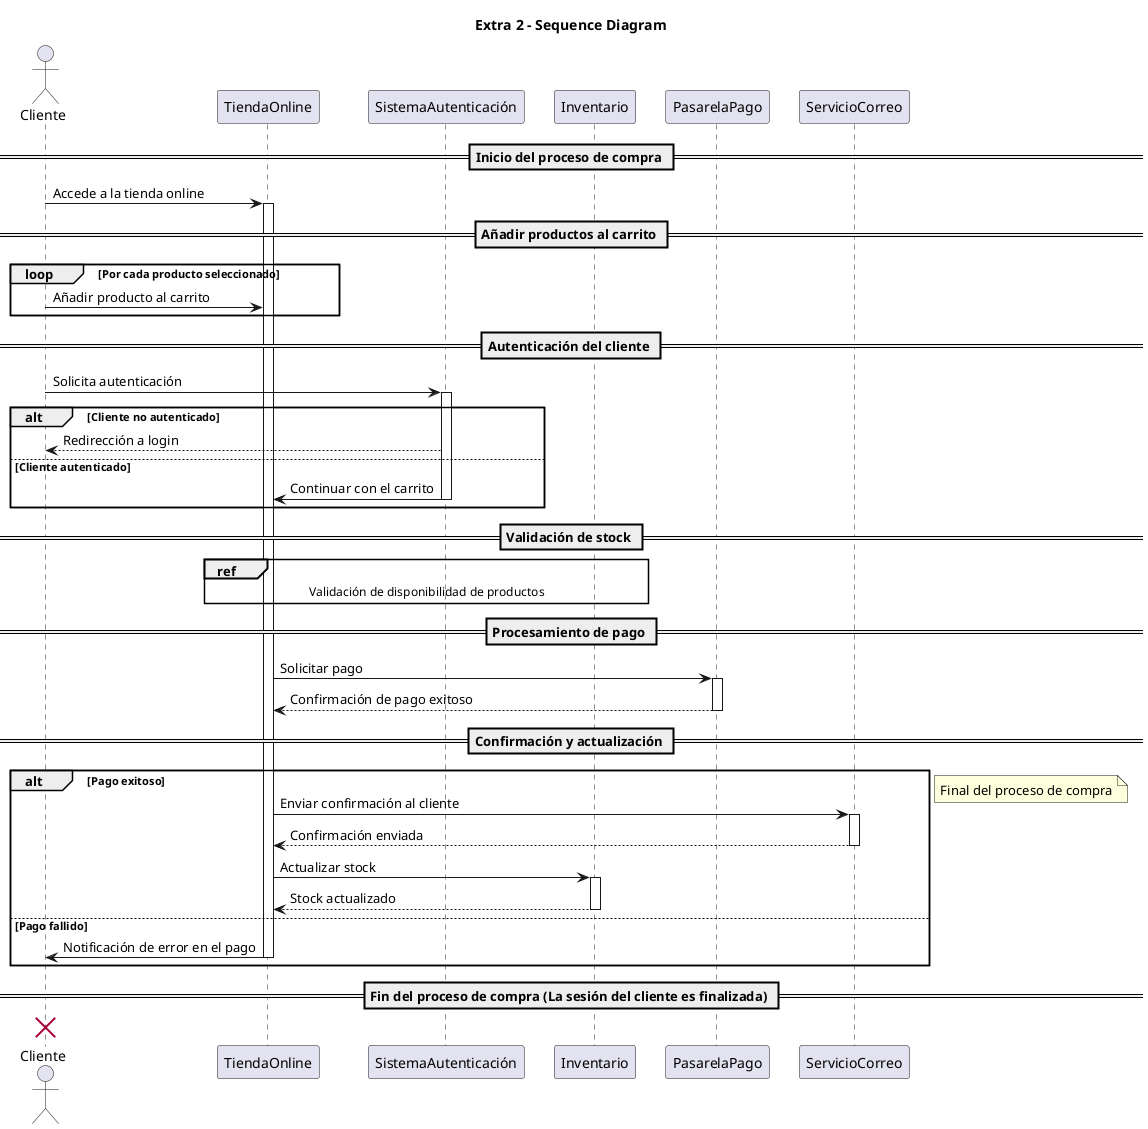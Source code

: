 @startuml extra2
title Extra 2 - Sequence Diagram
skinparam sequence {
  ParticipantPadding 10
  BoxPadding 10
  MessageSpacing 20
}
skinparam participant {
  MinWidth 150
}

'==========================
' Actores
'==========================
actor Cliente

'==========================
' Participantes del sistema
'==========================
participant "TiendaOnline" as Tienda
participant "SistemaAutenticación" as SistemaAutenticacion
participant "Inventario" as Inventario
participant "PasarelaPago" as PasarelaPago
participant "ServicioCorreo" as ServicioCorreo

'==========================
' Inicio del proceso
'==========================
== Inicio del proceso de compra ==
Cliente -> Tienda : Accede a la tienda online
activate Tienda

'==========================
' Bucle para añadir productos
'==========================
== Añadir productos al carrito ==
loop Por cada producto seleccionado
  Cliente -> Tienda : Añadir producto al carrito
end

'==========================
' Autenticación del cliente
'==========================
== Autenticación del cliente ==
Cliente -> SistemaAutenticacion : Solicita autenticación
activate SistemaAutenticacion

alt Cliente no autenticado
  SistemaAutenticacion --> Cliente : Redirección a login
else Cliente autenticado
  SistemaAutenticacion -> Tienda : Continuar con el carrito
  deactivate SistemaAutenticacion
end

'==========================
' Validación de stock
'==========================
== Validación de stock ==
ref over Tienda, Inventario : Validación de disponibilidad de productos

'==========================
' Procesamiento de pago
'==========================
== Procesamiento de pago ==
Tienda -> PasarelaPago : Solicitar pago
activate PasarelaPago
PasarelaPago --> Tienda : Confirmación de pago exitoso
deactivate PasarelaPago

'==========================
' Confirmación y actualización
'==========================
== Confirmación y actualización ==
alt Pago exitoso
  Tienda -> ServicioCorreo : Enviar confirmación al cliente
  activate ServicioCorreo
  ServicioCorreo --> Tienda : Confirmación enviada
  deactivate ServicioCorreo

  Tienda -> Inventario : Actualizar stock
  activate Inventario
  Inventario --> Tienda : Stock actualizado
  deactivate Inventario
else Pago fallido
  Tienda -> Cliente : Notificación de error en el pago
  deactivate Tienda
end

'==========================
' Fin del proceso
'==========================
== Fin del proceso de compra (La sesión del cliente es finalizada) ==
destroy Cliente
note left
  Final del proceso de compra
end note

@enduml
